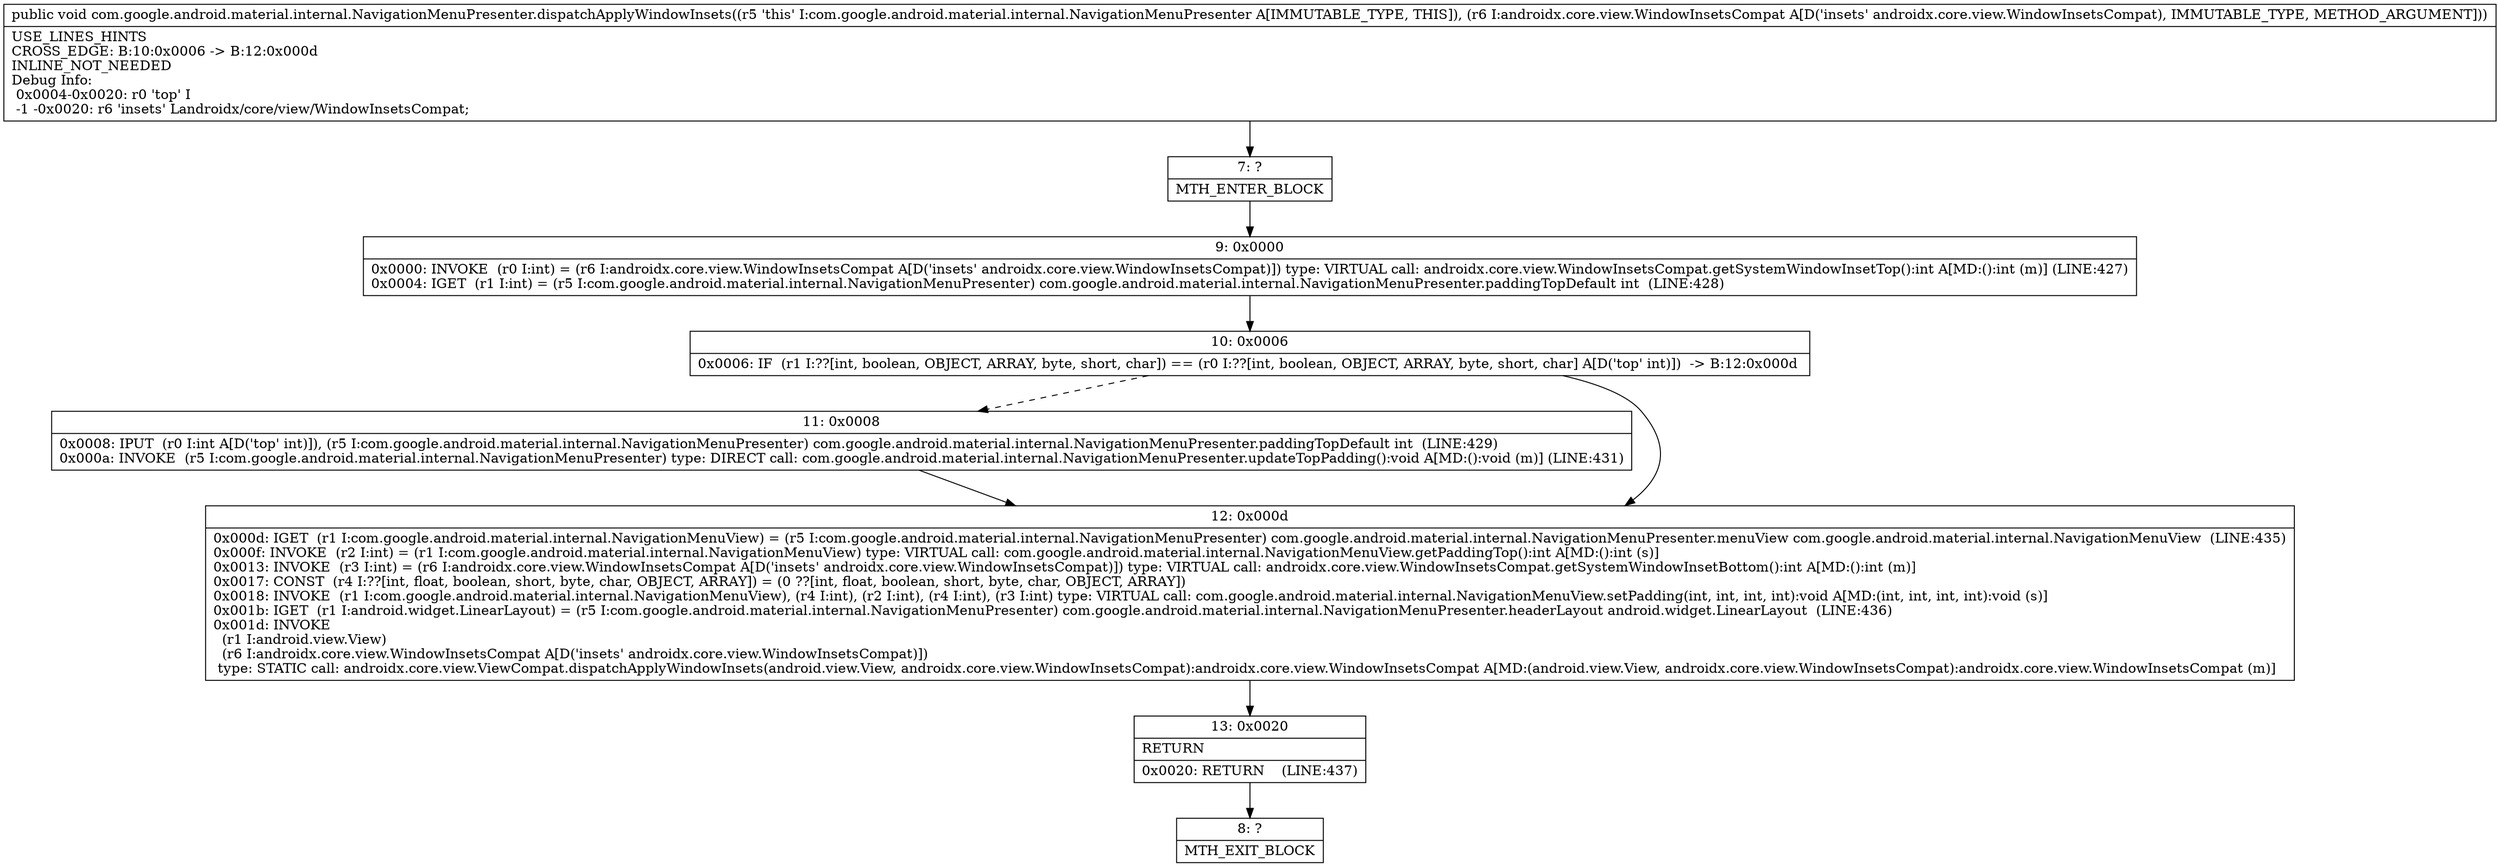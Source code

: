digraph "CFG forcom.google.android.material.internal.NavigationMenuPresenter.dispatchApplyWindowInsets(Landroidx\/core\/view\/WindowInsetsCompat;)V" {
Node_7 [shape=record,label="{7\:\ ?|MTH_ENTER_BLOCK\l}"];
Node_9 [shape=record,label="{9\:\ 0x0000|0x0000: INVOKE  (r0 I:int) = (r6 I:androidx.core.view.WindowInsetsCompat A[D('insets' androidx.core.view.WindowInsetsCompat)]) type: VIRTUAL call: androidx.core.view.WindowInsetsCompat.getSystemWindowInsetTop():int A[MD:():int (m)] (LINE:427)\l0x0004: IGET  (r1 I:int) = (r5 I:com.google.android.material.internal.NavigationMenuPresenter) com.google.android.material.internal.NavigationMenuPresenter.paddingTopDefault int  (LINE:428)\l}"];
Node_10 [shape=record,label="{10\:\ 0x0006|0x0006: IF  (r1 I:??[int, boolean, OBJECT, ARRAY, byte, short, char]) == (r0 I:??[int, boolean, OBJECT, ARRAY, byte, short, char] A[D('top' int)])  \-\> B:12:0x000d \l}"];
Node_11 [shape=record,label="{11\:\ 0x0008|0x0008: IPUT  (r0 I:int A[D('top' int)]), (r5 I:com.google.android.material.internal.NavigationMenuPresenter) com.google.android.material.internal.NavigationMenuPresenter.paddingTopDefault int  (LINE:429)\l0x000a: INVOKE  (r5 I:com.google.android.material.internal.NavigationMenuPresenter) type: DIRECT call: com.google.android.material.internal.NavigationMenuPresenter.updateTopPadding():void A[MD:():void (m)] (LINE:431)\l}"];
Node_12 [shape=record,label="{12\:\ 0x000d|0x000d: IGET  (r1 I:com.google.android.material.internal.NavigationMenuView) = (r5 I:com.google.android.material.internal.NavigationMenuPresenter) com.google.android.material.internal.NavigationMenuPresenter.menuView com.google.android.material.internal.NavigationMenuView  (LINE:435)\l0x000f: INVOKE  (r2 I:int) = (r1 I:com.google.android.material.internal.NavigationMenuView) type: VIRTUAL call: com.google.android.material.internal.NavigationMenuView.getPaddingTop():int A[MD:():int (s)]\l0x0013: INVOKE  (r3 I:int) = (r6 I:androidx.core.view.WindowInsetsCompat A[D('insets' androidx.core.view.WindowInsetsCompat)]) type: VIRTUAL call: androidx.core.view.WindowInsetsCompat.getSystemWindowInsetBottom():int A[MD:():int (m)]\l0x0017: CONST  (r4 I:??[int, float, boolean, short, byte, char, OBJECT, ARRAY]) = (0 ??[int, float, boolean, short, byte, char, OBJECT, ARRAY]) \l0x0018: INVOKE  (r1 I:com.google.android.material.internal.NavigationMenuView), (r4 I:int), (r2 I:int), (r4 I:int), (r3 I:int) type: VIRTUAL call: com.google.android.material.internal.NavigationMenuView.setPadding(int, int, int, int):void A[MD:(int, int, int, int):void (s)]\l0x001b: IGET  (r1 I:android.widget.LinearLayout) = (r5 I:com.google.android.material.internal.NavigationMenuPresenter) com.google.android.material.internal.NavigationMenuPresenter.headerLayout android.widget.LinearLayout  (LINE:436)\l0x001d: INVOKE  \l  (r1 I:android.view.View)\l  (r6 I:androidx.core.view.WindowInsetsCompat A[D('insets' androidx.core.view.WindowInsetsCompat)])\l type: STATIC call: androidx.core.view.ViewCompat.dispatchApplyWindowInsets(android.view.View, androidx.core.view.WindowInsetsCompat):androidx.core.view.WindowInsetsCompat A[MD:(android.view.View, androidx.core.view.WindowInsetsCompat):androidx.core.view.WindowInsetsCompat (m)]\l}"];
Node_13 [shape=record,label="{13\:\ 0x0020|RETURN\l|0x0020: RETURN    (LINE:437)\l}"];
Node_8 [shape=record,label="{8\:\ ?|MTH_EXIT_BLOCK\l}"];
MethodNode[shape=record,label="{public void com.google.android.material.internal.NavigationMenuPresenter.dispatchApplyWindowInsets((r5 'this' I:com.google.android.material.internal.NavigationMenuPresenter A[IMMUTABLE_TYPE, THIS]), (r6 I:androidx.core.view.WindowInsetsCompat A[D('insets' androidx.core.view.WindowInsetsCompat), IMMUTABLE_TYPE, METHOD_ARGUMENT]))  | USE_LINES_HINTS\lCROSS_EDGE: B:10:0x0006 \-\> B:12:0x000d\lINLINE_NOT_NEEDED\lDebug Info:\l  0x0004\-0x0020: r0 'top' I\l  \-1 \-0x0020: r6 'insets' Landroidx\/core\/view\/WindowInsetsCompat;\l}"];
MethodNode -> Node_7;Node_7 -> Node_9;
Node_9 -> Node_10;
Node_10 -> Node_11[style=dashed];
Node_10 -> Node_12;
Node_11 -> Node_12;
Node_12 -> Node_13;
Node_13 -> Node_8;
}

